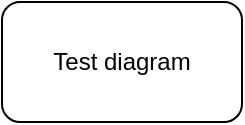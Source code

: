 <mxfile version="21.6.2" type="github">
  <diagram name="Page-1" id="I6POlyAiOK1sW_8R16yw">
    <mxGraphModel dx="948" dy="628" grid="1" gridSize="10" guides="1" tooltips="1" connect="1" arrows="1" fold="1" page="1" pageScale="1" pageWidth="2336" pageHeight="1654" math="0" shadow="0">
      <root>
        <mxCell id="0" />
        <mxCell id="1" parent="0" />
        <mxCell id="P-WXMDXW2PaaDX6poa4S-1" value="Test diagram" style="rounded=1;whiteSpace=wrap;html=1;" vertex="1" parent="1">
          <mxGeometry x="320" y="120" width="120" height="60" as="geometry" />
        </mxCell>
      </root>
    </mxGraphModel>
  </diagram>
</mxfile>
